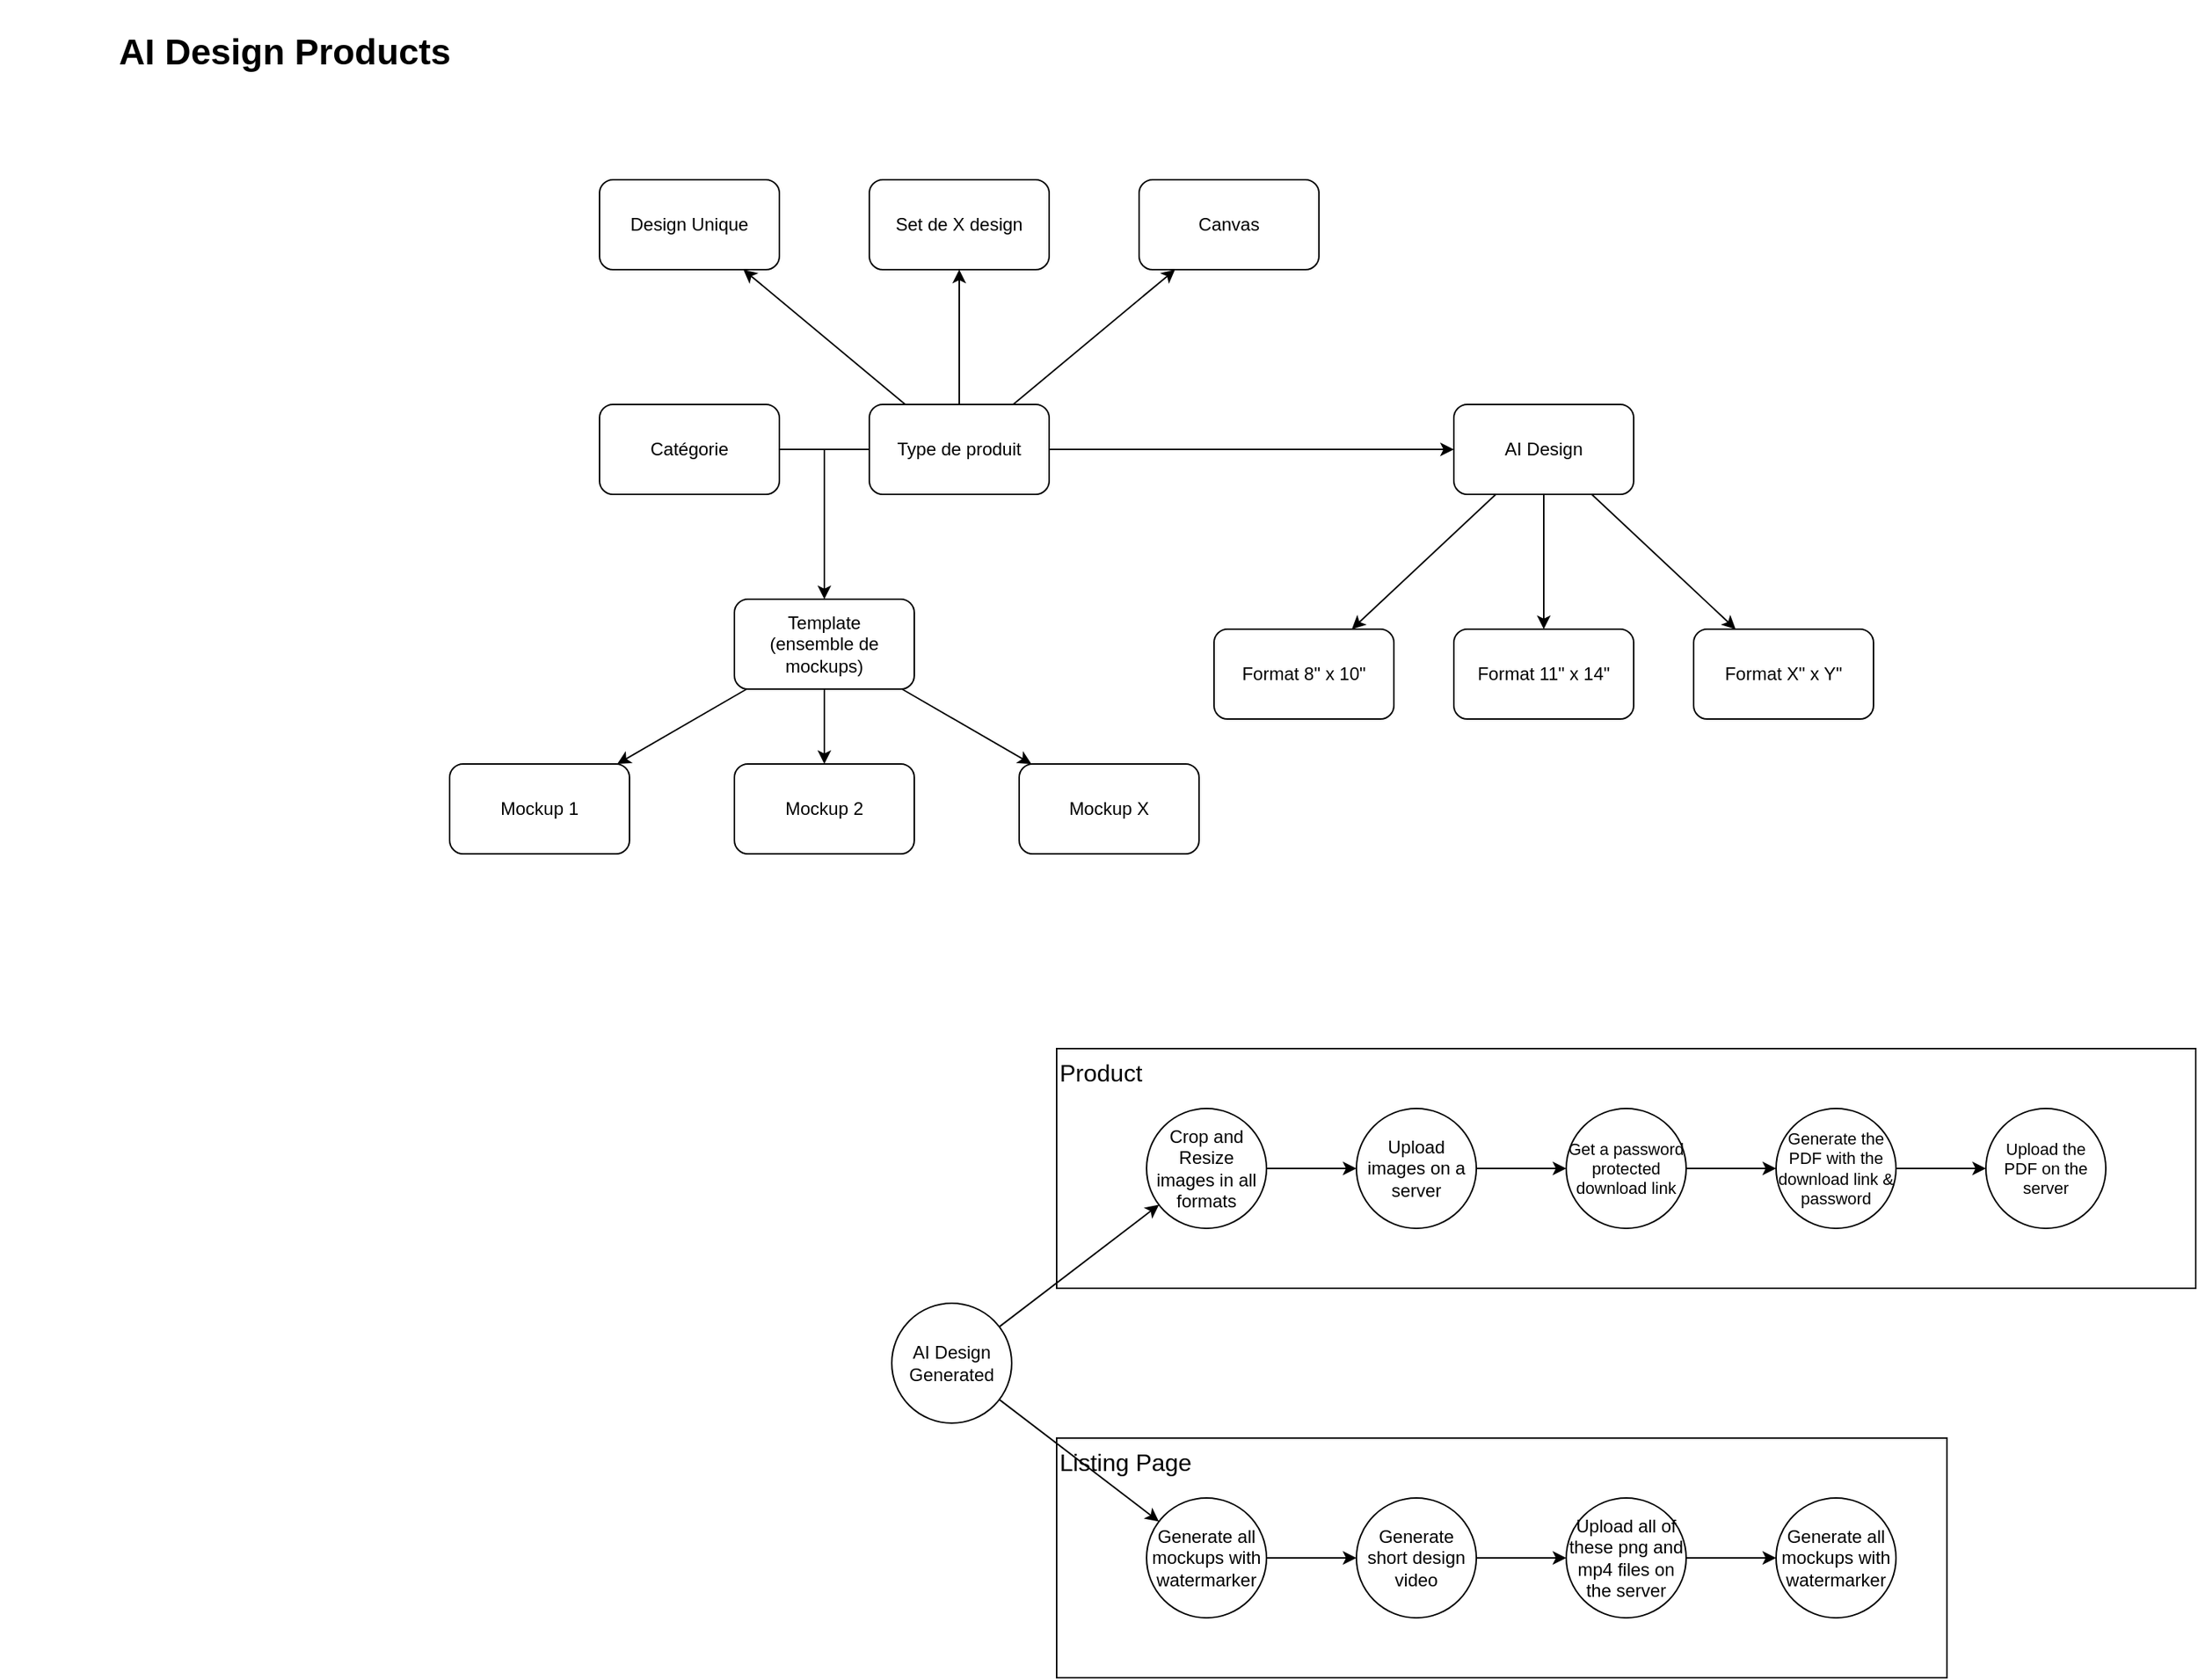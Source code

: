 <mxfile version="21.0.6" type="github">
  <diagram name="Page-1" id="sGuzA3g51q6fcSDmOtlH">
    <mxGraphModel dx="3088" dy="3204" grid="1" gridSize="10" guides="1" tooltips="1" connect="1" arrows="1" fold="1" page="1" pageScale="1" pageWidth="827" pageHeight="1169" math="0" shadow="0">
      <root>
        <mxCell id="0" />
        <mxCell id="1" parent="0" />
        <mxCell id="6QAfk4vxS9SV6BwnsCQb-1" value="AI Design&lt;br&gt;Generated" style="ellipse;whiteSpace=wrap;html=1;aspect=fixed;" parent="1" vertex="1">
          <mxGeometry x="-315" y="-340" width="80" height="80" as="geometry" />
        </mxCell>
        <mxCell id="6QAfk4vxS9SV6BwnsCQb-2" value="Product" style="rounded=0;whiteSpace=wrap;html=1;align=left;verticalAlign=top;fillColor=none;fontSize=16;" parent="1" vertex="1">
          <mxGeometry x="-205" y="-510" width="760" height="160" as="geometry" />
        </mxCell>
        <mxCell id="6QAfk4vxS9SV6BwnsCQb-3" value="Listing Page" style="rounded=0;whiteSpace=wrap;html=1;align=left;verticalAlign=top;fillColor=none;fontSize=16;" parent="1" vertex="1">
          <mxGeometry x="-205" y="-250" width="594" height="160" as="geometry" />
        </mxCell>
        <mxCell id="6QAfk4vxS9SV6BwnsCQb-4" value="Crop and Resize images in all formats" style="ellipse;whiteSpace=wrap;html=1;aspect=fixed;" parent="1" vertex="1">
          <mxGeometry x="-145" y="-470" width="80" height="80" as="geometry" />
        </mxCell>
        <mxCell id="6QAfk4vxS9SV6BwnsCQb-5" value="" style="endArrow=classic;html=1;rounded=0;" parent="1" source="6QAfk4vxS9SV6BwnsCQb-1" target="6QAfk4vxS9SV6BwnsCQb-4" edge="1">
          <mxGeometry width="50" height="50" relative="1" as="geometry">
            <mxPoint x="15" y="-270" as="sourcePoint" />
            <mxPoint x="65" y="-320" as="targetPoint" />
          </mxGeometry>
        </mxCell>
        <mxCell id="6QAfk4vxS9SV6BwnsCQb-6" value="Upload images on a server" style="ellipse;whiteSpace=wrap;html=1;aspect=fixed;" parent="1" vertex="1">
          <mxGeometry x="-5" y="-470" width="80" height="80" as="geometry" />
        </mxCell>
        <mxCell id="6QAfk4vxS9SV6BwnsCQb-7" value="Get a password protected download link" style="ellipse;whiteSpace=wrap;html=1;aspect=fixed;fontSize=11;" parent="1" vertex="1">
          <mxGeometry x="135" y="-470" width="80" height="80" as="geometry" />
        </mxCell>
        <mxCell id="6QAfk4vxS9SV6BwnsCQb-9" value="" style="endArrow=classic;html=1;rounded=0;" parent="1" source="6QAfk4vxS9SV6BwnsCQb-4" target="6QAfk4vxS9SV6BwnsCQb-6" edge="1">
          <mxGeometry width="50" height="50" relative="1" as="geometry">
            <mxPoint x="-242" y="-322" as="sourcePoint" />
            <mxPoint x="-128" y="-398" as="targetPoint" />
          </mxGeometry>
        </mxCell>
        <mxCell id="6QAfk4vxS9SV6BwnsCQb-10" value="" style="endArrow=classic;html=1;rounded=0;" parent="1" source="6QAfk4vxS9SV6BwnsCQb-6" target="6QAfk4vxS9SV6BwnsCQb-7" edge="1">
          <mxGeometry width="50" height="50" relative="1" as="geometry">
            <mxPoint x="-55" y="-420" as="sourcePoint" />
            <mxPoint x="5" y="-420" as="targetPoint" />
          </mxGeometry>
        </mxCell>
        <mxCell id="6QAfk4vxS9SV6BwnsCQb-11" value="" style="endArrow=classic;html=1;rounded=0;" parent="1" source="6QAfk4vxS9SV6BwnsCQb-7" target="6QAfk4vxS9SV6BwnsCQb-12" edge="1">
          <mxGeometry width="50" height="50" relative="1" as="geometry">
            <mxPoint x="-45" y="-410" as="sourcePoint" />
            <mxPoint x="15" y="-410" as="targetPoint" />
          </mxGeometry>
        </mxCell>
        <mxCell id="6QAfk4vxS9SV6BwnsCQb-12" value="Generate the PDF with the download link &amp;amp; password" style="ellipse;whiteSpace=wrap;html=1;aspect=fixed;fontSize=11;" parent="1" vertex="1">
          <mxGeometry x="275" y="-470" width="80" height="80" as="geometry" />
        </mxCell>
        <mxCell id="6QAfk4vxS9SV6BwnsCQb-14" value="Upload the PDF on the server" style="ellipse;whiteSpace=wrap;html=1;aspect=fixed;fontSize=11;" parent="1" vertex="1">
          <mxGeometry x="415" y="-470" width="80" height="80" as="geometry" />
        </mxCell>
        <mxCell id="6QAfk4vxS9SV6BwnsCQb-15" value="" style="endArrow=classic;html=1;rounded=0;" parent="1" source="6QAfk4vxS9SV6BwnsCQb-12" target="6QAfk4vxS9SV6BwnsCQb-14" edge="1">
          <mxGeometry width="50" height="50" relative="1" as="geometry">
            <mxPoint x="225" y="-420" as="sourcePoint" />
            <mxPoint x="285" y="-420" as="targetPoint" />
          </mxGeometry>
        </mxCell>
        <mxCell id="6QAfk4vxS9SV6BwnsCQb-16" value="Generate short design video" style="ellipse;whiteSpace=wrap;html=1;aspect=fixed;" parent="1" vertex="1">
          <mxGeometry x="-5" y="-210" width="80" height="80" as="geometry" />
        </mxCell>
        <mxCell id="6QAfk4vxS9SV6BwnsCQb-17" value="" style="endArrow=classic;html=1;rounded=0;" parent="1" source="6QAfk4vxS9SV6BwnsCQb-1" target="6QAfk4vxS9SV6BwnsCQb-18" edge="1">
          <mxGeometry width="50" height="50" relative="1" as="geometry">
            <mxPoint x="-233" y="-314" as="sourcePoint" />
            <mxPoint x="-127" y="-396" as="targetPoint" />
          </mxGeometry>
        </mxCell>
        <mxCell id="6QAfk4vxS9SV6BwnsCQb-18" value="Generate all mockups with watermarker" style="ellipse;whiteSpace=wrap;html=1;aspect=fixed;" parent="1" vertex="1">
          <mxGeometry x="-145" y="-210" width="80" height="80" as="geometry" />
        </mxCell>
        <mxCell id="6QAfk4vxS9SV6BwnsCQb-19" value="Generate all mockups with watermarker" style="ellipse;whiteSpace=wrap;html=1;aspect=fixed;" parent="1" vertex="1">
          <mxGeometry x="275" y="-210" width="80" height="80" as="geometry" />
        </mxCell>
        <mxCell id="6QAfk4vxS9SV6BwnsCQb-20" value="Upload all of these png and mp4 files on the server" style="ellipse;whiteSpace=wrap;html=1;aspect=fixed;" parent="1" vertex="1">
          <mxGeometry x="135" y="-210" width="80" height="80" as="geometry" />
        </mxCell>
        <mxCell id="6QAfk4vxS9SV6BwnsCQb-21" value="" style="endArrow=classic;html=1;rounded=0;" parent="1" source="6QAfk4vxS9SV6BwnsCQb-18" target="6QAfk4vxS9SV6BwnsCQb-16" edge="1">
          <mxGeometry width="50" height="50" relative="1" as="geometry">
            <mxPoint x="-233" y="-266" as="sourcePoint" />
            <mxPoint x="-127" y="-184" as="targetPoint" />
          </mxGeometry>
        </mxCell>
        <mxCell id="6QAfk4vxS9SV6BwnsCQb-22" value="" style="endArrow=classic;html=1;rounded=0;" parent="1" source="6QAfk4vxS9SV6BwnsCQb-16" target="6QAfk4vxS9SV6BwnsCQb-20" edge="1">
          <mxGeometry width="50" height="50" relative="1" as="geometry">
            <mxPoint x="-55" y="-160" as="sourcePoint" />
            <mxPoint x="5" y="-160" as="targetPoint" />
          </mxGeometry>
        </mxCell>
        <mxCell id="6QAfk4vxS9SV6BwnsCQb-23" value="" style="endArrow=classic;html=1;rounded=0;" parent="1" source="6QAfk4vxS9SV6BwnsCQb-20" target="6QAfk4vxS9SV6BwnsCQb-19" edge="1">
          <mxGeometry width="50" height="50" relative="1" as="geometry">
            <mxPoint x="-45" y="-150" as="sourcePoint" />
            <mxPoint x="15" y="-150" as="targetPoint" />
          </mxGeometry>
        </mxCell>
        <mxCell id="4Q-ebMStnQpWPlXbXeAZ-1" value="AI Design Products" style="text;html=1;strokeColor=none;fillColor=none;align=center;verticalAlign=middle;whiteSpace=wrap;rounded=0;fontSize=24;fontStyle=1" vertex="1" parent="1">
          <mxGeometry x="-910" y="-1210" width="380" height="70" as="geometry" />
        </mxCell>
        <mxCell id="4Q-ebMStnQpWPlXbXeAZ-2" value="Catégorie" style="rounded=1;whiteSpace=wrap;html=1;" vertex="1" parent="1">
          <mxGeometry x="-510" y="-940" width="120" height="60" as="geometry" />
        </mxCell>
        <mxCell id="4Q-ebMStnQpWPlXbXeAZ-3" value="Type de produit" style="rounded=1;whiteSpace=wrap;html=1;" vertex="1" parent="1">
          <mxGeometry x="-330" y="-940" width="120" height="60" as="geometry" />
        </mxCell>
        <mxCell id="4Q-ebMStnQpWPlXbXeAZ-4" value="" style="endArrow=none;html=1;rounded=0;" edge="1" parent="1" source="4Q-ebMStnQpWPlXbXeAZ-2" target="4Q-ebMStnQpWPlXbXeAZ-3">
          <mxGeometry width="50" height="50" relative="1" as="geometry">
            <mxPoint x="-230" y="-770" as="sourcePoint" />
            <mxPoint x="-180" y="-820" as="targetPoint" />
          </mxGeometry>
        </mxCell>
        <mxCell id="4Q-ebMStnQpWPlXbXeAZ-5" value="" style="endArrow=classic;html=1;rounded=0;" edge="1" parent="1" target="4Q-ebMStnQpWPlXbXeAZ-6">
          <mxGeometry width="50" height="50" relative="1" as="geometry">
            <mxPoint x="-360" y="-910" as="sourcePoint" />
            <mxPoint x="-190" y="-790" as="targetPoint" />
          </mxGeometry>
        </mxCell>
        <mxCell id="4Q-ebMStnQpWPlXbXeAZ-6" value="Template&lt;br&gt;(ensemble de mockups)" style="rounded=1;whiteSpace=wrap;html=1;" vertex="1" parent="1">
          <mxGeometry x="-420" y="-810" width="120" height="60" as="geometry" />
        </mxCell>
        <mxCell id="4Q-ebMStnQpWPlXbXeAZ-7" value="Mockup 1" style="rounded=1;whiteSpace=wrap;html=1;" vertex="1" parent="1">
          <mxGeometry x="-610" y="-700" width="120" height="60" as="geometry" />
        </mxCell>
        <mxCell id="4Q-ebMStnQpWPlXbXeAZ-8" value="" style="endArrow=classic;html=1;rounded=0;" edge="1" parent="1" source="4Q-ebMStnQpWPlXbXeAZ-6" target="4Q-ebMStnQpWPlXbXeAZ-7">
          <mxGeometry width="50" height="50" relative="1" as="geometry">
            <mxPoint x="-280" y="-630" as="sourcePoint" />
            <mxPoint x="-230" y="-680" as="targetPoint" />
          </mxGeometry>
        </mxCell>
        <mxCell id="4Q-ebMStnQpWPlXbXeAZ-9" value="Mockup 2" style="rounded=1;whiteSpace=wrap;html=1;" vertex="1" parent="1">
          <mxGeometry x="-420" y="-700" width="120" height="60" as="geometry" />
        </mxCell>
        <mxCell id="4Q-ebMStnQpWPlXbXeAZ-10" value="Mockup X" style="rounded=1;whiteSpace=wrap;html=1;" vertex="1" parent="1">
          <mxGeometry x="-230" y="-700" width="120" height="60" as="geometry" />
        </mxCell>
        <mxCell id="4Q-ebMStnQpWPlXbXeAZ-11" value="" style="endArrow=classic;html=1;rounded=0;" edge="1" parent="1" source="4Q-ebMStnQpWPlXbXeAZ-6" target="4Q-ebMStnQpWPlXbXeAZ-10">
          <mxGeometry width="50" height="50" relative="1" as="geometry">
            <mxPoint x="-280" y="-630" as="sourcePoint" />
            <mxPoint x="-230" y="-680" as="targetPoint" />
          </mxGeometry>
        </mxCell>
        <mxCell id="4Q-ebMStnQpWPlXbXeAZ-12" value="" style="endArrow=classic;html=1;rounded=0;" edge="1" parent="1" source="4Q-ebMStnQpWPlXbXeAZ-6" target="4Q-ebMStnQpWPlXbXeAZ-9">
          <mxGeometry width="50" height="50" relative="1" as="geometry">
            <mxPoint x="-280" y="-630" as="sourcePoint" />
            <mxPoint x="-230" y="-680" as="targetPoint" />
          </mxGeometry>
        </mxCell>
        <mxCell id="4Q-ebMStnQpWPlXbXeAZ-13" value="AI Design" style="rounded=1;whiteSpace=wrap;html=1;" vertex="1" parent="1">
          <mxGeometry x="60" y="-940" width="120" height="60" as="geometry" />
        </mxCell>
        <mxCell id="4Q-ebMStnQpWPlXbXeAZ-14" value="Format 8&quot; x 10&quot;" style="rounded=1;whiteSpace=wrap;html=1;" vertex="1" parent="1">
          <mxGeometry x="-100" y="-790" width="120" height="60" as="geometry" />
        </mxCell>
        <mxCell id="4Q-ebMStnQpWPlXbXeAZ-15" value="" style="endArrow=classic;html=1;rounded=0;" edge="1" parent="1" source="4Q-ebMStnQpWPlXbXeAZ-13" target="4Q-ebMStnQpWPlXbXeAZ-14">
          <mxGeometry width="50" height="50" relative="1" as="geometry">
            <mxPoint x="-140" y="-870" as="sourcePoint" />
            <mxPoint x="-90" y="-920" as="targetPoint" />
          </mxGeometry>
        </mxCell>
        <mxCell id="4Q-ebMStnQpWPlXbXeAZ-16" value="Format 11&quot; x 14&quot;" style="rounded=1;whiteSpace=wrap;html=1;" vertex="1" parent="1">
          <mxGeometry x="60" y="-790" width="120" height="60" as="geometry" />
        </mxCell>
        <mxCell id="4Q-ebMStnQpWPlXbXeAZ-17" value="Format X&quot; x Y&quot;" style="rounded=1;whiteSpace=wrap;html=1;" vertex="1" parent="1">
          <mxGeometry x="220" y="-790" width="120" height="60" as="geometry" />
        </mxCell>
        <mxCell id="4Q-ebMStnQpWPlXbXeAZ-18" value="" style="endArrow=classic;html=1;rounded=0;" edge="1" parent="1" source="4Q-ebMStnQpWPlXbXeAZ-13" target="4Q-ebMStnQpWPlXbXeAZ-16">
          <mxGeometry width="50" height="50" relative="1" as="geometry">
            <mxPoint x="-60" y="-710" as="sourcePoint" />
            <mxPoint x="-10" y="-760" as="targetPoint" />
          </mxGeometry>
        </mxCell>
        <mxCell id="4Q-ebMStnQpWPlXbXeAZ-19" value="" style="endArrow=classic;html=1;rounded=0;" edge="1" parent="1" source="4Q-ebMStnQpWPlXbXeAZ-13" target="4Q-ebMStnQpWPlXbXeAZ-17">
          <mxGeometry width="50" height="50" relative="1" as="geometry">
            <mxPoint x="-60" y="-710" as="sourcePoint" />
            <mxPoint x="-10" y="-760" as="targetPoint" />
          </mxGeometry>
        </mxCell>
        <mxCell id="4Q-ebMStnQpWPlXbXeAZ-20" value="" style="endArrow=classic;html=1;rounded=0;" edge="1" parent="1" source="4Q-ebMStnQpWPlXbXeAZ-3" target="4Q-ebMStnQpWPlXbXeAZ-13">
          <mxGeometry width="50" height="50" relative="1" as="geometry">
            <mxPoint x="-200" y="-710" as="sourcePoint" />
            <mxPoint x="-150" y="-760" as="targetPoint" />
          </mxGeometry>
        </mxCell>
        <mxCell id="4Q-ebMStnQpWPlXbXeAZ-21" value="Design Unique" style="rounded=1;whiteSpace=wrap;html=1;" vertex="1" parent="1">
          <mxGeometry x="-510" y="-1090" width="120" height="60" as="geometry" />
        </mxCell>
        <mxCell id="4Q-ebMStnQpWPlXbXeAZ-22" value="" style="endArrow=classic;html=1;rounded=0;" edge="1" parent="1" source="4Q-ebMStnQpWPlXbXeAZ-3" target="4Q-ebMStnQpWPlXbXeAZ-21">
          <mxGeometry width="50" height="50" relative="1" as="geometry">
            <mxPoint x="-300" y="-900" as="sourcePoint" />
            <mxPoint x="-250" y="-950" as="targetPoint" />
          </mxGeometry>
        </mxCell>
        <mxCell id="4Q-ebMStnQpWPlXbXeAZ-23" value="Set de X design" style="rounded=1;whiteSpace=wrap;html=1;" vertex="1" parent="1">
          <mxGeometry x="-330" y="-1090" width="120" height="60" as="geometry" />
        </mxCell>
        <mxCell id="4Q-ebMStnQpWPlXbXeAZ-24" value="" style="endArrow=classic;html=1;rounded=0;" edge="1" parent="1" source="4Q-ebMStnQpWPlXbXeAZ-3" target="4Q-ebMStnQpWPlXbXeAZ-23">
          <mxGeometry width="50" height="50" relative="1" as="geometry">
            <mxPoint x="-140" y="-960" as="sourcePoint" />
            <mxPoint x="-90" y="-1010" as="targetPoint" />
          </mxGeometry>
        </mxCell>
        <mxCell id="4Q-ebMStnQpWPlXbXeAZ-25" value="Canvas" style="rounded=1;whiteSpace=wrap;html=1;" vertex="1" parent="1">
          <mxGeometry x="-150" y="-1090" width="120" height="60" as="geometry" />
        </mxCell>
        <mxCell id="4Q-ebMStnQpWPlXbXeAZ-26" value="" style="endArrow=classic;html=1;rounded=0;" edge="1" parent="1" source="4Q-ebMStnQpWPlXbXeAZ-3" target="4Q-ebMStnQpWPlXbXeAZ-25">
          <mxGeometry width="50" height="50" relative="1" as="geometry">
            <mxPoint x="-280" y="-930" as="sourcePoint" />
            <mxPoint x="-340" y="-1020" as="targetPoint" />
          </mxGeometry>
        </mxCell>
      </root>
    </mxGraphModel>
  </diagram>
</mxfile>
